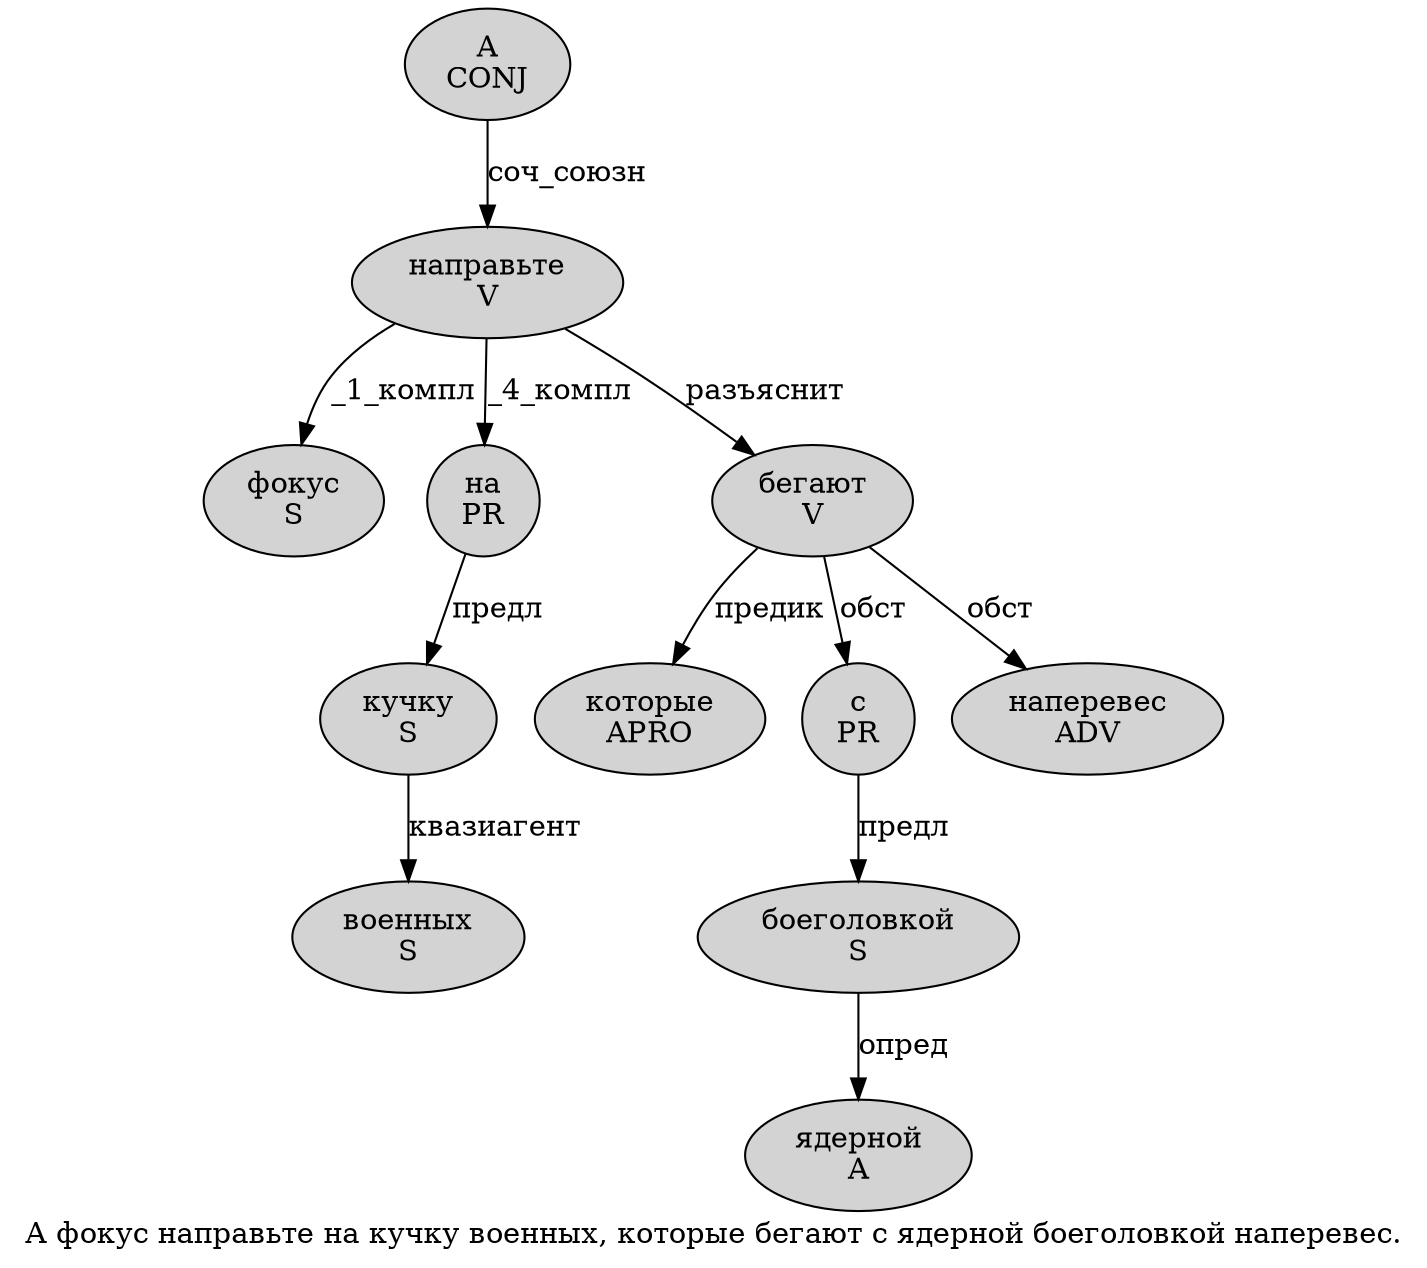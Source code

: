 digraph SENTENCE_4462 {
	graph [label="А фокус направьте на кучку военных, которые бегают с ядерной боеголовкой наперевес."]
	node [style=filled]
		0 [label="А
CONJ" color="" fillcolor=lightgray penwidth=1 shape=ellipse]
		1 [label="фокус
S" color="" fillcolor=lightgray penwidth=1 shape=ellipse]
		2 [label="направьте
V" color="" fillcolor=lightgray penwidth=1 shape=ellipse]
		3 [label="на
PR" color="" fillcolor=lightgray penwidth=1 shape=ellipse]
		4 [label="кучку
S" color="" fillcolor=lightgray penwidth=1 shape=ellipse]
		5 [label="военных
S" color="" fillcolor=lightgray penwidth=1 shape=ellipse]
		7 [label="которые
APRO" color="" fillcolor=lightgray penwidth=1 shape=ellipse]
		8 [label="бегают
V" color="" fillcolor=lightgray penwidth=1 shape=ellipse]
		9 [label="с
PR" color="" fillcolor=lightgray penwidth=1 shape=ellipse]
		10 [label="ядерной
A" color="" fillcolor=lightgray penwidth=1 shape=ellipse]
		11 [label="боеголовкой
S" color="" fillcolor=lightgray penwidth=1 shape=ellipse]
		12 [label="наперевес
ADV" color="" fillcolor=lightgray penwidth=1 shape=ellipse]
			2 -> 1 [label="_1_компл"]
			2 -> 3 [label="_4_компл"]
			2 -> 8 [label="разъяснит"]
			0 -> 2 [label="соч_союзн"]
			11 -> 10 [label="опред"]
			4 -> 5 [label="квазиагент"]
			9 -> 11 [label="предл"]
			8 -> 7 [label="предик"]
			8 -> 9 [label="обст"]
			8 -> 12 [label="обст"]
			3 -> 4 [label="предл"]
}